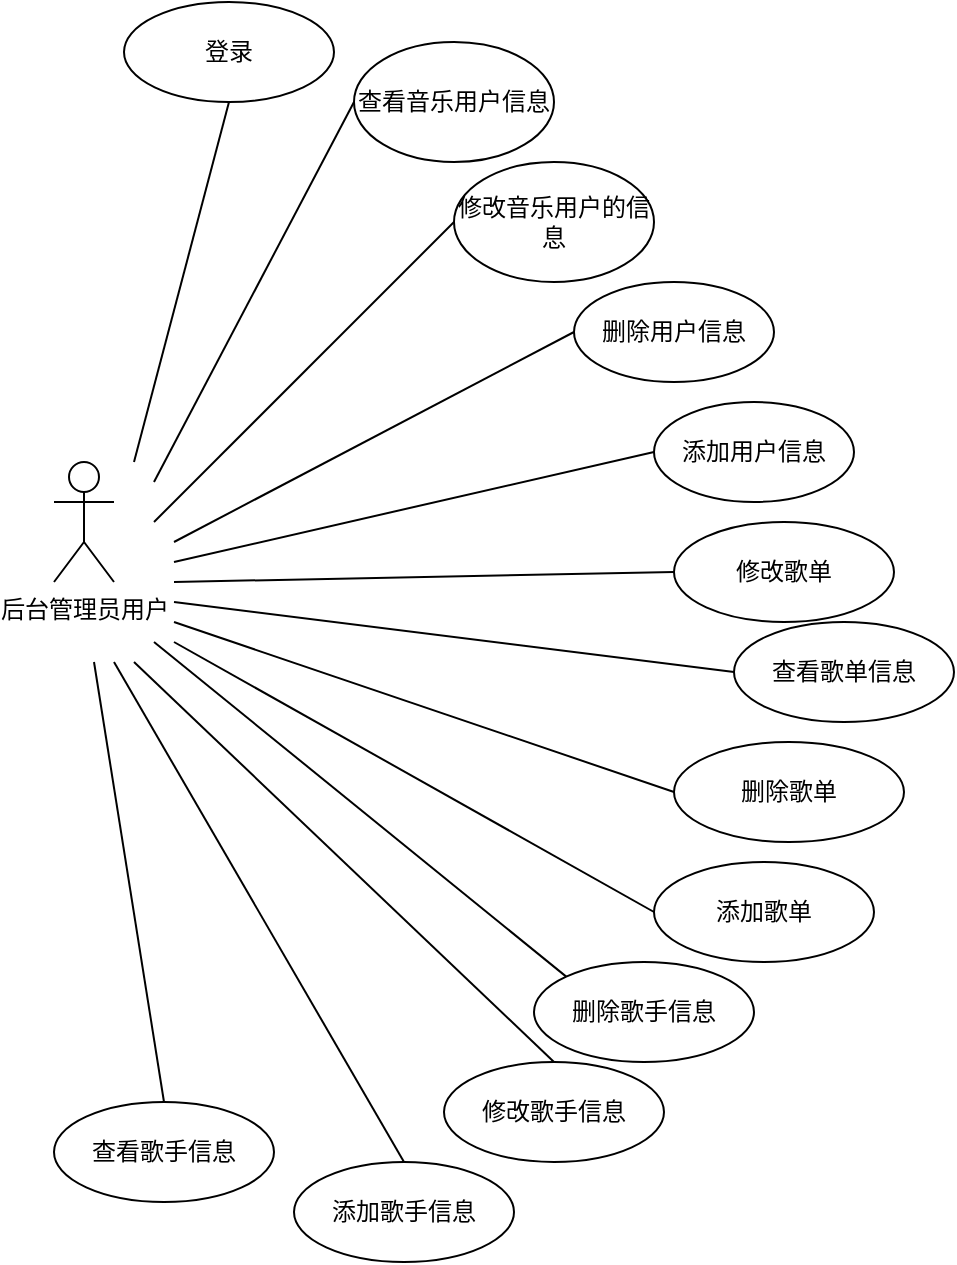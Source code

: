 <mxfile version="21.2.9" type="github">
  <diagram id="R2lEEEUBdFMjLlhIrx00" name="Page-1">
    <mxGraphModel dx="1222" dy="590" grid="1" gridSize="10" guides="1" tooltips="1" connect="1" arrows="1" fold="1" page="1" pageScale="1" pageWidth="850" pageHeight="1100" math="0" shadow="0" extFonts="Permanent Marker^https://fonts.googleapis.com/css?family=Permanent+Marker">
      <root>
        <mxCell id="0" />
        <mxCell id="1" parent="0" />
        <mxCell id="e2GMDptsaWAuYGsPv4Bs-1" value="后台管理员用户" style="shape=umlActor;verticalLabelPosition=bottom;verticalAlign=top;html=1;outlineConnect=0;" vertex="1" parent="1">
          <mxGeometry x="210" y="270" width="30" height="60" as="geometry" />
        </mxCell>
        <mxCell id="e2GMDptsaWAuYGsPv4Bs-6" value="" style="endArrow=none;html=1;rounded=0;entryX=0.5;entryY=1;entryDx=0;entryDy=0;" edge="1" parent="1" target="e2GMDptsaWAuYGsPv4Bs-7">
          <mxGeometry width="50" height="50" relative="1" as="geometry">
            <mxPoint x="250" y="270" as="sourcePoint" />
            <mxPoint x="390" y="140" as="targetPoint" />
          </mxGeometry>
        </mxCell>
        <mxCell id="e2GMDptsaWAuYGsPv4Bs-7" value="登录" style="ellipse;whiteSpace=wrap;html=1;" vertex="1" parent="1">
          <mxGeometry x="245" y="40" width="105" height="50" as="geometry" />
        </mxCell>
        <mxCell id="e2GMDptsaWAuYGsPv4Bs-8" value="查看音乐用户信息" style="ellipse;whiteSpace=wrap;html=1;" vertex="1" parent="1">
          <mxGeometry x="360" y="60" width="100" height="60" as="geometry" />
        </mxCell>
        <mxCell id="e2GMDptsaWAuYGsPv4Bs-10" value="" style="endArrow=none;html=1;rounded=0;entryX=0;entryY=0.5;entryDx=0;entryDy=0;" edge="1" parent="1" target="e2GMDptsaWAuYGsPv4Bs-8">
          <mxGeometry width="50" height="50" relative="1" as="geometry">
            <mxPoint x="260" y="280" as="sourcePoint" />
            <mxPoint x="320" y="260" as="targetPoint" />
          </mxGeometry>
        </mxCell>
        <mxCell id="e2GMDptsaWAuYGsPv4Bs-16" value="" style="endArrow=none;html=1;rounded=0;entryX=0;entryY=0.5;entryDx=0;entryDy=0;" edge="1" parent="1" target="e2GMDptsaWAuYGsPv4Bs-17">
          <mxGeometry width="50" height="50" relative="1" as="geometry">
            <mxPoint x="260" y="300" as="sourcePoint" />
            <mxPoint x="430" y="350" as="targetPoint" />
          </mxGeometry>
        </mxCell>
        <mxCell id="e2GMDptsaWAuYGsPv4Bs-17" value="修改音乐用户的信息" style="ellipse;whiteSpace=wrap;html=1;" vertex="1" parent="1">
          <mxGeometry x="410" y="120" width="100" height="60" as="geometry" />
        </mxCell>
        <mxCell id="e2GMDptsaWAuYGsPv4Bs-18" value="删除用户信息" style="ellipse;whiteSpace=wrap;html=1;" vertex="1" parent="1">
          <mxGeometry x="470" y="180" width="100" height="50" as="geometry" />
        </mxCell>
        <mxCell id="e2GMDptsaWAuYGsPv4Bs-19" value="添加用户信息" style="ellipse;whiteSpace=wrap;html=1;" vertex="1" parent="1">
          <mxGeometry x="510" y="240" width="100" height="50" as="geometry" />
        </mxCell>
        <mxCell id="e2GMDptsaWAuYGsPv4Bs-20" value="查看歌手信息" style="ellipse;whiteSpace=wrap;html=1;" vertex="1" parent="1">
          <mxGeometry x="210" y="590" width="110" height="50" as="geometry" />
        </mxCell>
        <mxCell id="e2GMDptsaWAuYGsPv4Bs-21" value="删除歌手信息" style="ellipse;whiteSpace=wrap;html=1;" vertex="1" parent="1">
          <mxGeometry x="450" y="520" width="110" height="50" as="geometry" />
        </mxCell>
        <mxCell id="e2GMDptsaWAuYGsPv4Bs-22" value="修改歌手信息" style="ellipse;whiteSpace=wrap;html=1;" vertex="1" parent="1">
          <mxGeometry x="405" y="570" width="110" height="50" as="geometry" />
        </mxCell>
        <mxCell id="e2GMDptsaWAuYGsPv4Bs-24" value="添加歌手信息" style="ellipse;whiteSpace=wrap;html=1;" vertex="1" parent="1">
          <mxGeometry x="330" y="620" width="110" height="50" as="geometry" />
        </mxCell>
        <mxCell id="e2GMDptsaWAuYGsPv4Bs-25" value="查看歌单信息" style="ellipse;whiteSpace=wrap;html=1;" vertex="1" parent="1">
          <mxGeometry x="550" y="350" width="110" height="50" as="geometry" />
        </mxCell>
        <mxCell id="e2GMDptsaWAuYGsPv4Bs-26" value="删除歌单" style="ellipse;whiteSpace=wrap;html=1;" vertex="1" parent="1">
          <mxGeometry x="520" y="410" width="115" height="50" as="geometry" />
        </mxCell>
        <mxCell id="e2GMDptsaWAuYGsPv4Bs-27" value="修改歌单" style="ellipse;whiteSpace=wrap;html=1;" vertex="1" parent="1">
          <mxGeometry x="520" y="300" width="110" height="50" as="geometry" />
        </mxCell>
        <mxCell id="e2GMDptsaWAuYGsPv4Bs-28" value="添加歌单" style="ellipse;whiteSpace=wrap;html=1;" vertex="1" parent="1">
          <mxGeometry x="510" y="470" width="110" height="50" as="geometry" />
        </mxCell>
        <mxCell id="e2GMDptsaWAuYGsPv4Bs-29" value="" style="endArrow=none;html=1;rounded=0;entryX=0;entryY=0.5;entryDx=0;entryDy=0;" edge="1" parent="1" target="e2GMDptsaWAuYGsPv4Bs-18">
          <mxGeometry width="50" height="50" relative="1" as="geometry">
            <mxPoint x="270" y="310" as="sourcePoint" />
            <mxPoint x="340" y="330" as="targetPoint" />
          </mxGeometry>
        </mxCell>
        <mxCell id="e2GMDptsaWAuYGsPv4Bs-30" value="" style="endArrow=none;html=1;rounded=0;entryX=0;entryY=0.5;entryDx=0;entryDy=0;" edge="1" parent="1" target="e2GMDptsaWAuYGsPv4Bs-19">
          <mxGeometry width="50" height="50" relative="1" as="geometry">
            <mxPoint x="270" y="320" as="sourcePoint" />
            <mxPoint x="300" y="390" as="targetPoint" />
          </mxGeometry>
        </mxCell>
        <mxCell id="e2GMDptsaWAuYGsPv4Bs-31" value="" style="endArrow=none;html=1;rounded=0;entryX=0;entryY=0.5;entryDx=0;entryDy=0;" edge="1" parent="1" target="e2GMDptsaWAuYGsPv4Bs-27">
          <mxGeometry width="50" height="50" relative="1" as="geometry">
            <mxPoint x="270" y="330" as="sourcePoint" />
            <mxPoint x="270" y="370" as="targetPoint" />
          </mxGeometry>
        </mxCell>
        <mxCell id="e2GMDptsaWAuYGsPv4Bs-32" value="" style="endArrow=none;html=1;rounded=0;entryX=0;entryY=0.5;entryDx=0;entryDy=0;" edge="1" parent="1" target="e2GMDptsaWAuYGsPv4Bs-25">
          <mxGeometry width="50" height="50" relative="1" as="geometry">
            <mxPoint x="270" y="340" as="sourcePoint" />
            <mxPoint x="440" y="410" as="targetPoint" />
          </mxGeometry>
        </mxCell>
        <mxCell id="e2GMDptsaWAuYGsPv4Bs-33" value="" style="endArrow=none;html=1;rounded=0;entryX=0;entryY=0.5;entryDx=0;entryDy=0;" edge="1" parent="1" target="e2GMDptsaWAuYGsPv4Bs-26">
          <mxGeometry width="50" height="50" relative="1" as="geometry">
            <mxPoint x="270" y="350" as="sourcePoint" />
            <mxPoint x="440" y="410" as="targetPoint" />
          </mxGeometry>
        </mxCell>
        <mxCell id="e2GMDptsaWAuYGsPv4Bs-34" value="" style="endArrow=none;html=1;rounded=0;entryX=0;entryY=0.5;entryDx=0;entryDy=0;" edge="1" parent="1" target="e2GMDptsaWAuYGsPv4Bs-28">
          <mxGeometry width="50" height="50" relative="1" as="geometry">
            <mxPoint x="270" y="360" as="sourcePoint" />
            <mxPoint x="440" y="500" as="targetPoint" />
          </mxGeometry>
        </mxCell>
        <mxCell id="e2GMDptsaWAuYGsPv4Bs-35" value="" style="endArrow=none;html=1;rounded=0;entryX=0;entryY=0;entryDx=0;entryDy=0;" edge="1" parent="1" target="e2GMDptsaWAuYGsPv4Bs-21">
          <mxGeometry width="50" height="50" relative="1" as="geometry">
            <mxPoint x="260" y="360" as="sourcePoint" />
            <mxPoint x="440" y="600" as="targetPoint" />
          </mxGeometry>
        </mxCell>
        <mxCell id="e2GMDptsaWAuYGsPv4Bs-36" value="" style="endArrow=none;html=1;rounded=0;exitX=0.5;exitY=0;exitDx=0;exitDy=0;" edge="1" parent="1" source="e2GMDptsaWAuYGsPv4Bs-22">
          <mxGeometry width="50" height="50" relative="1" as="geometry">
            <mxPoint x="390" y="460" as="sourcePoint" />
            <mxPoint x="250" y="370" as="targetPoint" />
          </mxGeometry>
        </mxCell>
        <mxCell id="e2GMDptsaWAuYGsPv4Bs-37" value="" style="endArrow=none;html=1;rounded=0;exitX=0.5;exitY=0;exitDx=0;exitDy=0;" edge="1" parent="1" source="e2GMDptsaWAuYGsPv4Bs-24">
          <mxGeometry width="50" height="50" relative="1" as="geometry">
            <mxPoint x="390" y="460" as="sourcePoint" />
            <mxPoint x="240" y="370" as="targetPoint" />
          </mxGeometry>
        </mxCell>
        <mxCell id="e2GMDptsaWAuYGsPv4Bs-38" value="" style="endArrow=none;html=1;rounded=0;exitX=0.5;exitY=0;exitDx=0;exitDy=0;" edge="1" parent="1" source="e2GMDptsaWAuYGsPv4Bs-20">
          <mxGeometry width="50" height="50" relative="1" as="geometry">
            <mxPoint x="390" y="460" as="sourcePoint" />
            <mxPoint x="230" y="370" as="targetPoint" />
          </mxGeometry>
        </mxCell>
      </root>
    </mxGraphModel>
  </diagram>
</mxfile>
